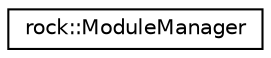 digraph "类继承关系图"
{
 // LATEX_PDF_SIZE
  edge [fontname="Helvetica",fontsize="10",labelfontname="Helvetica",labelfontsize="10"];
  node [fontname="Helvetica",fontsize="10",shape=record];
  rankdir="LR";
  Node0 [label="rock::ModuleManager",height=0.2,width=0.4,color="black", fillcolor="white", style="filled",URL="$classrock_1_1ModuleManager.html",tooltip=" "];
}
